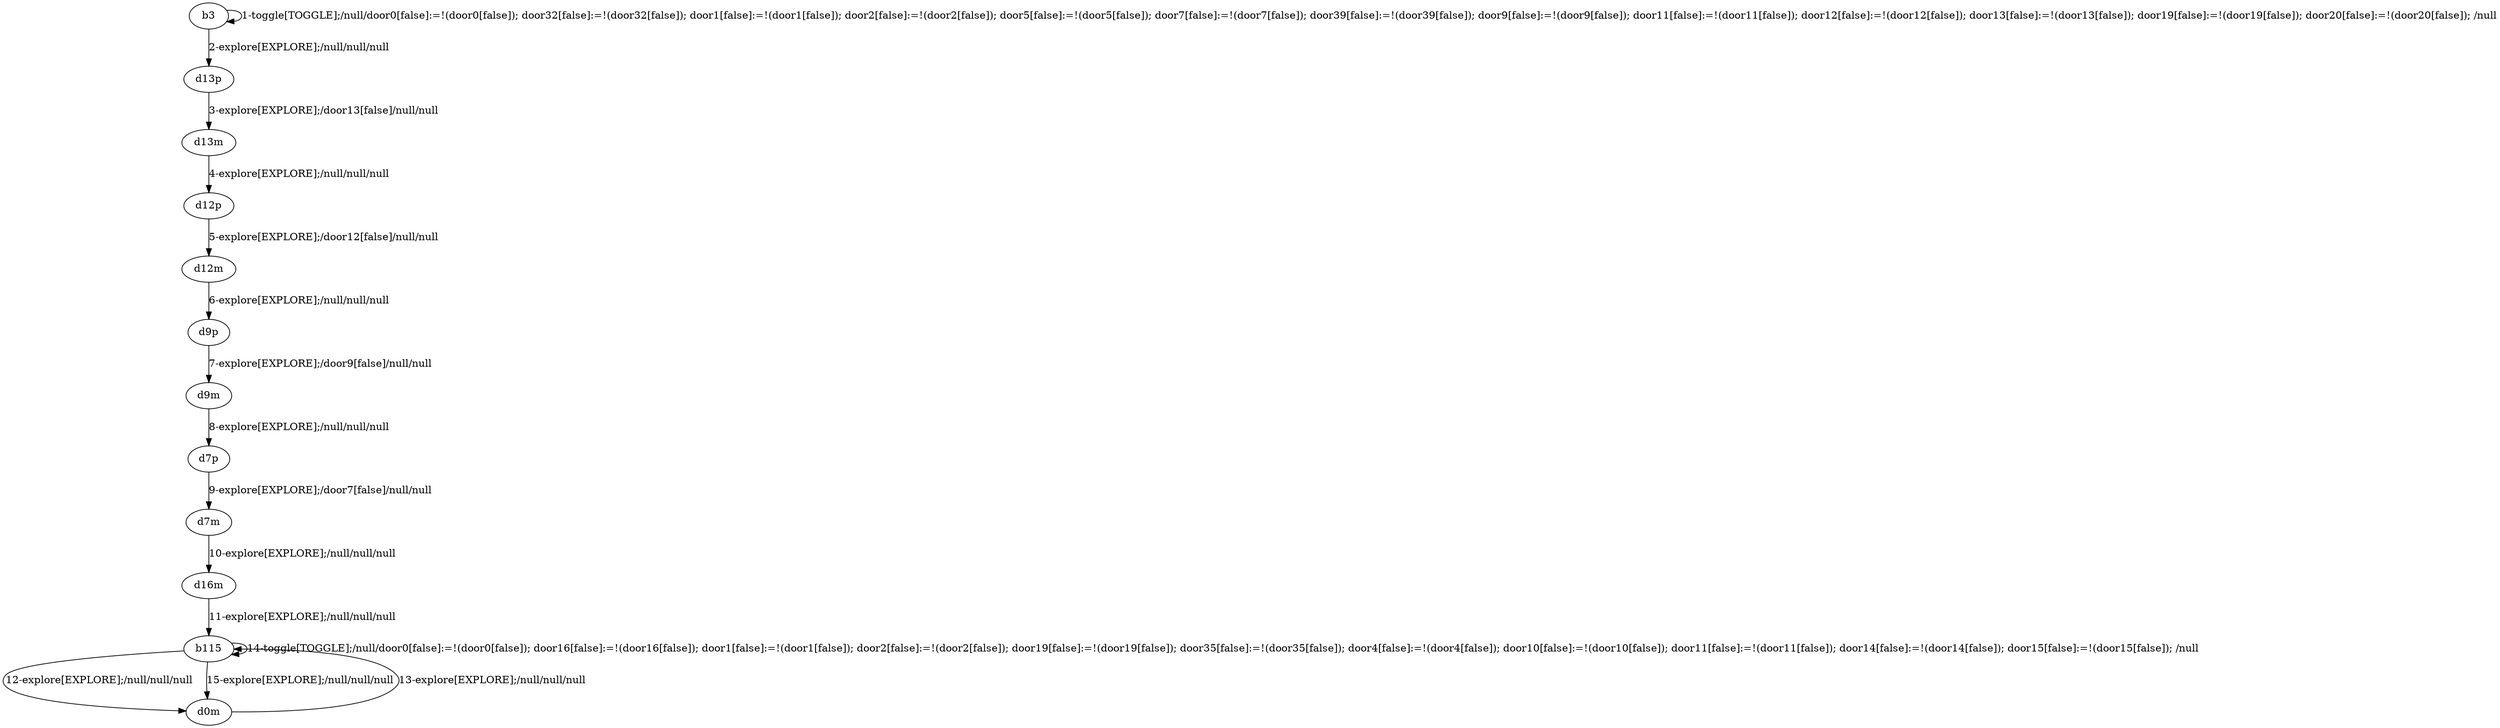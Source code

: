 # Total number of goals covered by this test: 3
# d0m --> b115
# b115 --> b115
# d16m --> b115

digraph g {
"b3" -> "b3" [label = "1-toggle[TOGGLE];/null/door0[false]:=!(door0[false]); door32[false]:=!(door32[false]); door1[false]:=!(door1[false]); door2[false]:=!(door2[false]); door5[false]:=!(door5[false]); door7[false]:=!(door7[false]); door39[false]:=!(door39[false]); door9[false]:=!(door9[false]); door11[false]:=!(door11[false]); door12[false]:=!(door12[false]); door13[false]:=!(door13[false]); door19[false]:=!(door19[false]); door20[false]:=!(door20[false]); /null"];
"b3" -> "d13p" [label = "2-explore[EXPLORE];/null/null/null"];
"d13p" -> "d13m" [label = "3-explore[EXPLORE];/door13[false]/null/null"];
"d13m" -> "d12p" [label = "4-explore[EXPLORE];/null/null/null"];
"d12p" -> "d12m" [label = "5-explore[EXPLORE];/door12[false]/null/null"];
"d12m" -> "d9p" [label = "6-explore[EXPLORE];/null/null/null"];
"d9p" -> "d9m" [label = "7-explore[EXPLORE];/door9[false]/null/null"];
"d9m" -> "d7p" [label = "8-explore[EXPLORE];/null/null/null"];
"d7p" -> "d7m" [label = "9-explore[EXPLORE];/door7[false]/null/null"];
"d7m" -> "d16m" [label = "10-explore[EXPLORE];/null/null/null"];
"d16m" -> "b115" [label = "11-explore[EXPLORE];/null/null/null"];
"b115" -> "d0m" [label = "12-explore[EXPLORE];/null/null/null"];
"d0m" -> "b115" [label = "13-explore[EXPLORE];/null/null/null"];
"b115" -> "b115" [label = "14-toggle[TOGGLE];/null/door0[false]:=!(door0[false]); door16[false]:=!(door16[false]); door1[false]:=!(door1[false]); door2[false]:=!(door2[false]); door19[false]:=!(door19[false]); door35[false]:=!(door35[false]); door4[false]:=!(door4[false]); door10[false]:=!(door10[false]); door11[false]:=!(door11[false]); door14[false]:=!(door14[false]); door15[false]:=!(door15[false]); /null"];
"b115" -> "d0m" [label = "15-explore[EXPLORE];/null/null/null"];
}